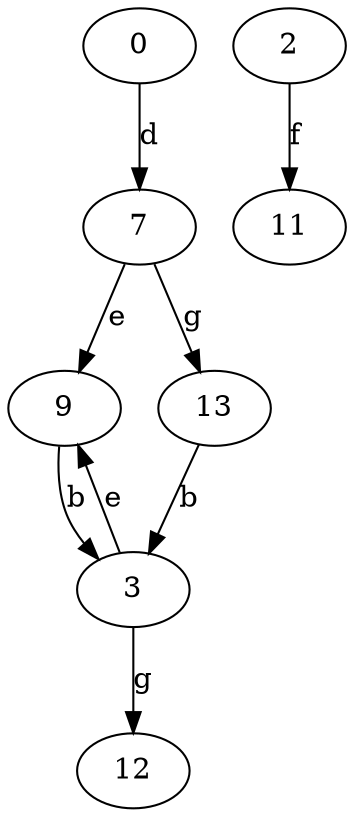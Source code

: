 strict digraph  {
0;
2;
3;
7;
9;
11;
12;
13;
0 -> 7  [label=d];
2 -> 11  [label=f];
3 -> 9  [label=e];
3 -> 12  [label=g];
7 -> 9  [label=e];
7 -> 13  [label=g];
9 -> 3  [label=b];
13 -> 3  [label=b];
}
